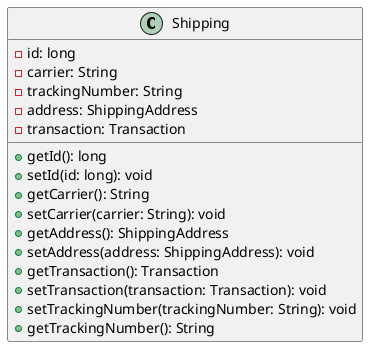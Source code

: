 @startuml
class Shipping [[java:edu.sru.cpsc.webshopping.domain.market.Shipping]] {
	-id: long
	-carrier: String
	-trackingNumber: String
	-address: ShippingAddress
	-transaction: Transaction
	+getId(): long
	+setId(id: long): void
	+getCarrier(): String
	+setCarrier(carrier: String): void
	+getAddress(): ShippingAddress
	+setAddress(address: ShippingAddress): void
	+getTransaction(): Transaction
	+setTransaction(transaction: Transaction): void
	+setTrackingNumber(trackingNumber: String): void
	+getTrackingNumber(): String
}
@enduml